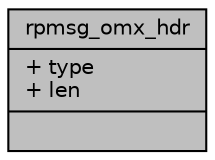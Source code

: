 digraph "rpmsg_omx_hdr"
{
  edge [fontname="Helvetica",fontsize="10",labelfontname="Helvetica",labelfontsize="10"];
  node [fontname="Helvetica",fontsize="10",shape=record];
  Node1 [label="{rpmsg_omx_hdr\n|+ type\l+ len\l|}",height=0.2,width=0.4,color="black", fillcolor="grey75", style="filled", fontcolor="black"];
}

